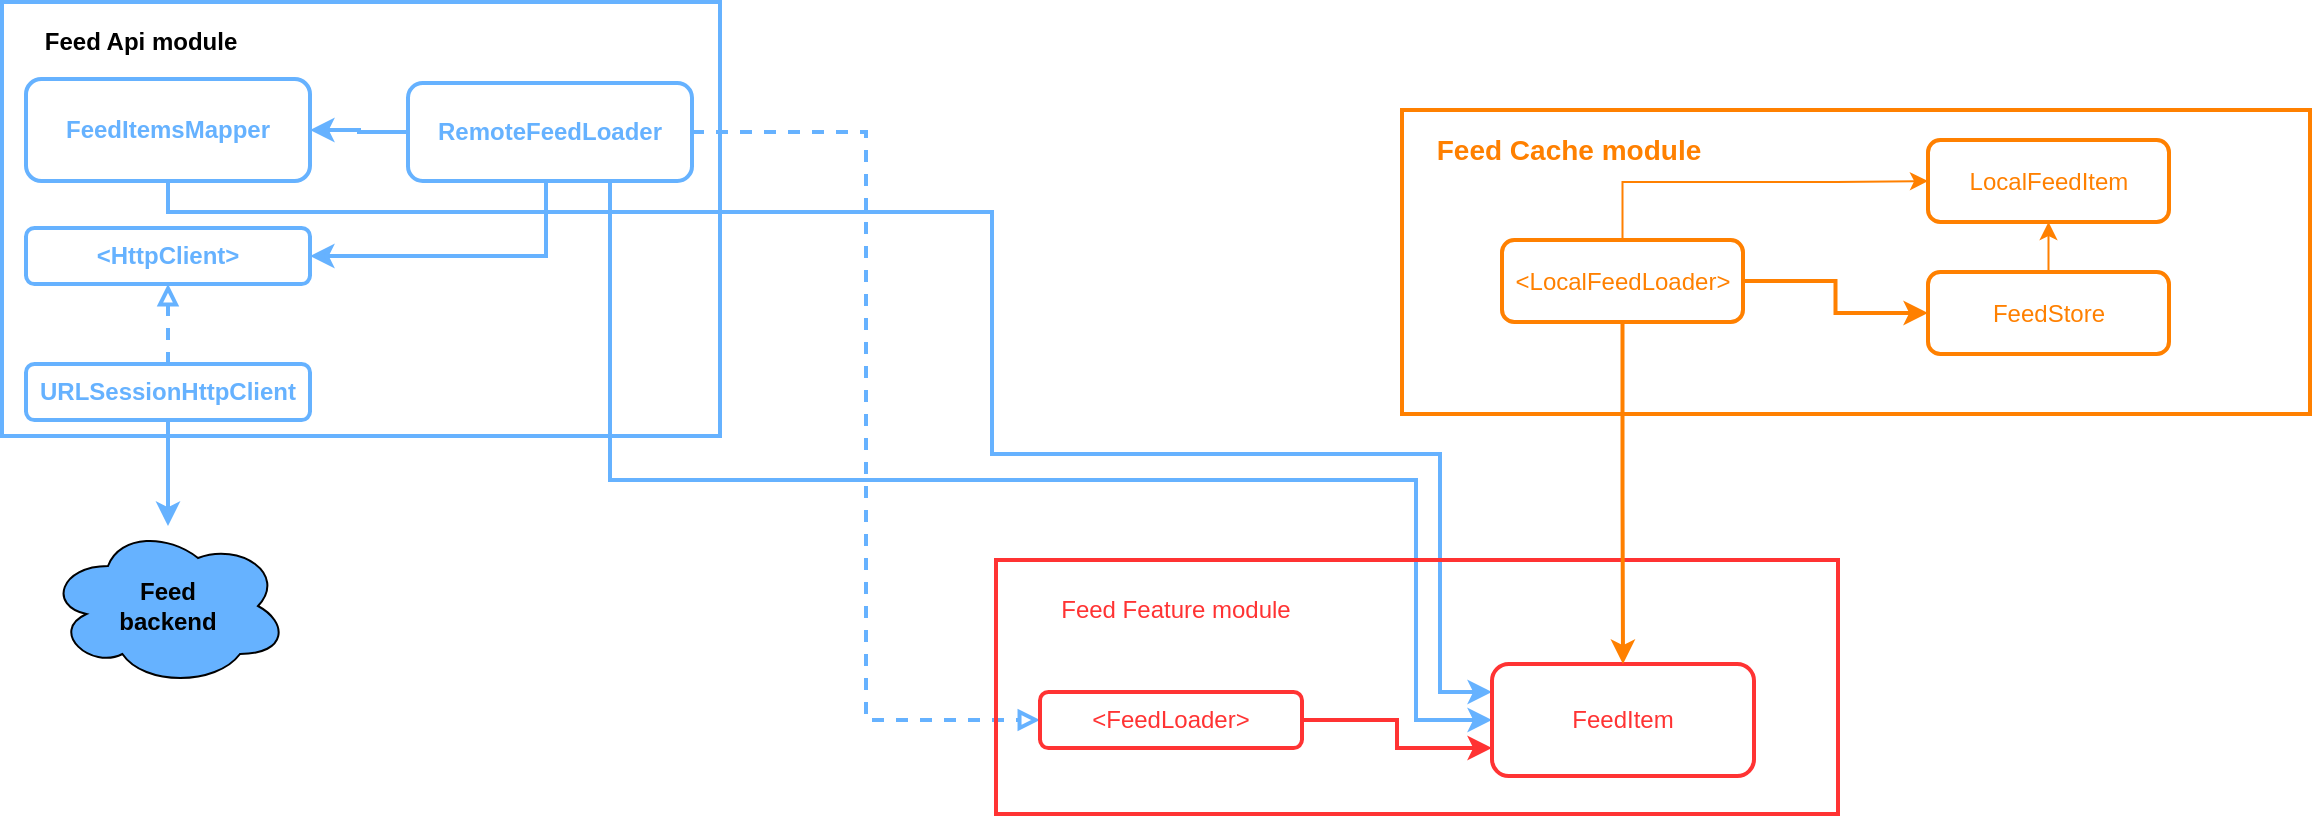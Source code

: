 <mxfile version="20.8.16" type="device"><diagram name="Page-1" id="JbQTSFzjVuFo6YbTb3hy"><mxGraphModel dx="1144" dy="93" grid="0" gridSize="10" guides="1" tooltips="1" connect="1" arrows="1" fold="1" page="0" pageScale="1" pageWidth="1200" pageHeight="1600" math="0" shadow="0"><root><mxCell id="0"/><mxCell id="1" parent="0"/><mxCell id="JF0ixMhO1JOEj9Qa6cPk-6" value="" style="rounded=0;whiteSpace=wrap;html=1;fillColor=none;strokeColor=#66B2FF;strokeWidth=2;" parent="1" vertex="1"><mxGeometry x="-99" y="616" width="359" height="217" as="geometry"/></mxCell><mxCell id="5zimvj36RB4GjiSEvg2k-3" style="edgeStyle=orthogonalEdgeStyle;rounded=0;orthogonalLoop=1;jettySize=auto;html=1;entryX=0;entryY=0.5;entryDx=0;entryDy=0;dashed=1;strokeWidth=2;strokeColor=#66B2FF;endArrow=block;endFill=0;fillColor=#f8cecc;" parent="1" source="5zimvj36RB4GjiSEvg2k-1" target="5zimvj36RB4GjiSEvg2k-2" edge="1"><mxGeometry relative="1" as="geometry"/></mxCell><mxCell id="JF0ixMhO1JOEj9Qa6cPk-3" style="edgeStyle=orthogonalEdgeStyle;rounded=0;orthogonalLoop=1;jettySize=auto;html=1;strokeColor=#66B2FF;strokeWidth=2;" parent="1" source="5zimvj36RB4GjiSEvg2k-1" target="JF0ixMhO1JOEj9Qa6cPk-1" edge="1"><mxGeometry relative="1" as="geometry"/></mxCell><mxCell id="JF0ixMhO1JOEj9Qa6cPk-4" style="edgeStyle=orthogonalEdgeStyle;rounded=0;orthogonalLoop=1;jettySize=auto;html=1;entryX=1;entryY=0.5;entryDx=0;entryDy=0;strokeColor=#66B2FF;strokeWidth=2;" parent="1" source="5zimvj36RB4GjiSEvg2k-1" target="JF0ixMhO1JOEj9Qa6cPk-2" edge="1"><mxGeometry relative="1" as="geometry"><Array as="points"><mxPoint x="173" y="743"/></Array></mxGeometry></mxCell><mxCell id="0cqxnomoK3mpCC8T8W2N-17" style="edgeStyle=orthogonalEdgeStyle;rounded=0;orthogonalLoop=1;jettySize=auto;html=1;entryX=0;entryY=0.5;entryDx=0;entryDy=0;strokeColor=#66B2FF;strokeWidth=2;fontSize=14;fontColor=#FF8000;" parent="1" source="5zimvj36RB4GjiSEvg2k-1" target="0cqxnomoK3mpCC8T8W2N-3" edge="1"><mxGeometry relative="1" as="geometry"><Array as="points"><mxPoint x="205" y="855"/><mxPoint x="608" y="855"/><mxPoint x="608" y="975"/></Array></mxGeometry></mxCell><mxCell id="5zimvj36RB4GjiSEvg2k-1" value="RemoteFeedLoader" style="rounded=1;whiteSpace=wrap;html=1;strokeColor=#66B2FF;strokeWidth=2;container=0;fillColor=none;fontColor=#66B2FF;fontStyle=1" parent="1" vertex="1"><mxGeometry x="104" y="656.5" width="142" height="49" as="geometry"/></mxCell><mxCell id="0cqxnomoK3mpCC8T8W2N-18" style="edgeStyle=orthogonalEdgeStyle;rounded=0;orthogonalLoop=1;jettySize=auto;html=1;entryX=0;entryY=0.25;entryDx=0;entryDy=0;strokeColor=#66B2FF;strokeWidth=2;fontSize=14;fontColor=#FF8000;" parent="1" source="JF0ixMhO1JOEj9Qa6cPk-1" target="0cqxnomoK3mpCC8T8W2N-3" edge="1"><mxGeometry relative="1" as="geometry"><Array as="points"><mxPoint x="-16" y="721"/><mxPoint x="396" y="721"/><mxPoint x="396" y="842"/><mxPoint x="620" y="842"/><mxPoint x="620" y="961"/></Array></mxGeometry></mxCell><mxCell id="JF0ixMhO1JOEj9Qa6cPk-1" value="FeedItemsMapper" style="rounded=1;whiteSpace=wrap;html=1;strokeColor=#66B2FF;strokeWidth=2;container=0;fillColor=none;fontColor=#66B2FF;fontStyle=1" parent="1" vertex="1"><mxGeometry x="-87" y="654.5" width="142" height="51" as="geometry"/></mxCell><mxCell id="JF0ixMhO1JOEj9Qa6cPk-2" value="&amp;lt;HttpClient&amp;gt;" style="rounded=1;whiteSpace=wrap;html=1;strokeColor=#66B2FF;strokeWidth=2;container=0;fillColor=none;fontColor=#66B2FF;fontStyle=1" parent="1" vertex="1"><mxGeometry x="-87" y="729" width="142" height="28" as="geometry"/></mxCell><mxCell id="JF0ixMhO1JOEj9Qa6cPk-8" style="edgeStyle=orthogonalEdgeStyle;rounded=0;orthogonalLoop=1;jettySize=auto;html=1;exitX=0.5;exitY=0;exitDx=0;exitDy=0;entryX=0.5;entryY=1;entryDx=0;entryDy=0;dashed=1;endArrow=block;endFill=0;strokeWidth=2;fillColor=#f8cecc;strokeColor=#66B2FF;" parent="1" source="JF0ixMhO1JOEj9Qa6cPk-7" target="JF0ixMhO1JOEj9Qa6cPk-2" edge="1"><mxGeometry relative="1" as="geometry"/></mxCell><mxCell id="9BtFVUgTjE0rOU651sPU-1" style="edgeStyle=orthogonalEdgeStyle;rounded=0;orthogonalLoop=1;jettySize=auto;html=1;strokeWidth=2;fillColor=#f8cecc;strokeColor=#66B2FF;" parent="1" source="JF0ixMhO1JOEj9Qa6cPk-7" target="9BtFVUgTjE0rOU651sPU-2" edge="1"><mxGeometry relative="1" as="geometry"><mxPoint x="-16" y="871" as="targetPoint"/></mxGeometry></mxCell><mxCell id="JF0ixMhO1JOEj9Qa6cPk-7" value="URLSessionHttpClient" style="rounded=1;whiteSpace=wrap;html=1;strokeColor=#66B2FF;strokeWidth=2;container=0;fillColor=none;fontColor=#66B2FF;fontStyle=1" parent="1" vertex="1"><mxGeometry x="-87" y="797" width="142" height="28" as="geometry"/></mxCell><mxCell id="9BtFVUgTjE0rOU651sPU-2" value="&lt;b&gt;Feed&lt;br&gt;backend&lt;/b&gt;" style="ellipse;shape=cloud;whiteSpace=wrap;html=1;fillColor=#66B2FF;" parent="1" vertex="1"><mxGeometry x="-76" y="878" width="120" height="80" as="geometry"/></mxCell><mxCell id="0cqxnomoK3mpCC8T8W2N-1" value="Feed Api module" style="text;html=1;align=center;verticalAlign=middle;resizable=0;points=[];autosize=1;strokeColor=none;fillColor=none;fontStyle=1" parent="1" vertex="1"><mxGeometry x="-87" y="623" width="114" height="26" as="geometry"/></mxCell><mxCell id="0cqxnomoK3mpCC8T8W2N-7" value="" style="group" parent="1" vertex="1" connectable="0"><mxGeometry x="398" y="895" width="421" height="127" as="geometry"/></mxCell><mxCell id="0cqxnomoK3mpCC8T8W2N-5" value="" style="rounded=0;whiteSpace=wrap;html=1;strokeColor=#FF3333;strokeWidth=2;fontColor=#FF3333;fillColor=none;" parent="0cqxnomoK3mpCC8T8W2N-7" vertex="1"><mxGeometry width="421" height="127" as="geometry"/></mxCell><mxCell id="0cqxnomoK3mpCC8T8W2N-6" value="Feed Feature module" style="text;html=1;strokeColor=none;fillColor=none;align=center;verticalAlign=middle;whiteSpace=wrap;rounded=0;fontColor=#FF3333;" parent="0cqxnomoK3mpCC8T8W2N-7" vertex="1"><mxGeometry x="26" y="10" width="128" height="30" as="geometry"/></mxCell><mxCell id="5zimvj36RB4GjiSEvg2k-2" value="&amp;lt;FeedLoader&amp;gt;" style="rounded=1;whiteSpace=wrap;html=1;fontColor=#FF3333;strokeColor=#FF3333;strokeWidth=2;container=0;" parent="0cqxnomoK3mpCC8T8W2N-7" vertex="1"><mxGeometry x="22" y="66" width="131" height="28" as="geometry"/></mxCell><mxCell id="0cqxnomoK3mpCC8T8W2N-3" value="FeedItem" style="rounded=1;whiteSpace=wrap;html=1;fontColor=#FF3333;strokeColor=#FF3333;strokeWidth=2;container=0;" parent="0cqxnomoK3mpCC8T8W2N-7" vertex="1"><mxGeometry x="248" y="52" width="131" height="56" as="geometry"/></mxCell><mxCell id="0cqxnomoK3mpCC8T8W2N-4" style="edgeStyle=orthogonalEdgeStyle;rounded=0;orthogonalLoop=1;jettySize=auto;html=1;entryX=0;entryY=0.75;entryDx=0;entryDy=0;strokeColor=#FF3333;strokeWidth=2;fontColor=#FF3333;" parent="0cqxnomoK3mpCC8T8W2N-7" source="5zimvj36RB4GjiSEvg2k-2" target="0cqxnomoK3mpCC8T8W2N-3" edge="1"><mxGeometry relative="1" as="geometry"/></mxCell><mxCell id="0cqxnomoK3mpCC8T8W2N-13" value="" style="group" parent="1" vertex="1" connectable="0"><mxGeometry x="601" y="670" width="454" height="152" as="geometry"/></mxCell><mxCell id="0cqxnomoK3mpCC8T8W2N-14" value="" style="group" parent="0cqxnomoK3mpCC8T8W2N-13" vertex="1" connectable="0"><mxGeometry width="454" height="152" as="geometry"/></mxCell><mxCell id="0cqxnomoK3mpCC8T8W2N-8" value="" style="rounded=0;whiteSpace=wrap;html=1;strokeColor=#FF8000;strokeWidth=2;fontColor=#FF3333;fillColor=none;" parent="0cqxnomoK3mpCC8T8W2N-14" vertex="1"><mxGeometry width="454" height="152" as="geometry"/></mxCell><mxCell id="0cqxnomoK3mpCC8T8W2N-9" value="Feed Cache module" style="text;strokeColor=none;fillColor=none;align=center;verticalAlign=middle;rounded=0;fontColor=#FF8000;labelBackgroundColor=none;labelBorderColor=none;html=1;whiteSpace=wrap;fontStyle=1;fontSize=14;" parent="0cqxnomoK3mpCC8T8W2N-14" vertex="1"><mxGeometry x="7" y="5" width="153" height="30" as="geometry"/></mxCell><mxCell id="VDQ6M6mwDXlkVMYjaC-m-8" style="edgeStyle=orthogonalEdgeStyle;rounded=0;orthogonalLoop=1;jettySize=auto;html=1;entryX=0;entryY=0.5;entryDx=0;entryDy=0;strokeColor=#FF8000;" edge="1" parent="0cqxnomoK3mpCC8T8W2N-14" source="0cqxnomoK3mpCC8T8W2N-10" target="VDQ6M6mwDXlkVMYjaC-m-2"><mxGeometry relative="1" as="geometry"><Array as="points"><mxPoint x="110" y="36"/><mxPoint x="217" y="36"/></Array></mxGeometry></mxCell><mxCell id="0cqxnomoK3mpCC8T8W2N-10" value="&amp;lt;LocalFeedLoader&amp;gt;" style="rounded=1;whiteSpace=wrap;html=1;strokeColor=#FF8000;strokeWidth=2;fontColor=#FF8000;fillColor=none;" parent="0cqxnomoK3mpCC8T8W2N-14" vertex="1"><mxGeometry x="50" y="65" width="120.5" height="41" as="geometry"/></mxCell><mxCell id="VDQ6M6mwDXlkVMYjaC-m-7" style="edgeStyle=orthogonalEdgeStyle;rounded=0;orthogonalLoop=1;jettySize=auto;html=1;entryX=0.5;entryY=1;entryDx=0;entryDy=0;strokeColor=#FF8000;" edge="1" parent="0cqxnomoK3mpCC8T8W2N-14" source="0cqxnomoK3mpCC8T8W2N-11" target="VDQ6M6mwDXlkVMYjaC-m-2"><mxGeometry relative="1" as="geometry"/></mxCell><mxCell id="0cqxnomoK3mpCC8T8W2N-11" value="FeedStore" style="rounded=1;whiteSpace=wrap;html=1;strokeColor=#FF8000;strokeWidth=2;fontColor=#FF8000;fillColor=none;" parent="0cqxnomoK3mpCC8T8W2N-14" vertex="1"><mxGeometry x="263" y="81" width="120.5" height="41" as="geometry"/></mxCell><mxCell id="0cqxnomoK3mpCC8T8W2N-12" style="edgeStyle=orthogonalEdgeStyle;rounded=0;orthogonalLoop=1;jettySize=auto;html=1;strokeColor=#FF8000;strokeWidth=2;fontSize=14;fontColor=#FF8000;" parent="0cqxnomoK3mpCC8T8W2N-14" source="0cqxnomoK3mpCC8T8W2N-10" target="0cqxnomoK3mpCC8T8W2N-11" edge="1"><mxGeometry relative="1" as="geometry"/></mxCell><mxCell id="VDQ6M6mwDXlkVMYjaC-m-2" value="LocalFeedItem" style="rounded=1;whiteSpace=wrap;html=1;strokeColor=#FF8000;strokeWidth=2;fontColor=#FF8000;fillColor=none;" vertex="1" parent="0cqxnomoK3mpCC8T8W2N-14"><mxGeometry x="263" y="15" width="120.5" height="41" as="geometry"/></mxCell><mxCell id="0cqxnomoK3mpCC8T8W2N-15" style="edgeStyle=orthogonalEdgeStyle;rounded=0;orthogonalLoop=1;jettySize=auto;html=1;entryX=0.5;entryY=0;entryDx=0;entryDy=0;strokeColor=#FF8000;strokeWidth=2;fontSize=14;fontColor=#FF8000;" parent="1" source="0cqxnomoK3mpCC8T8W2N-10" target="0cqxnomoK3mpCC8T8W2N-3" edge="1"><mxGeometry relative="1" as="geometry"/></mxCell></root></mxGraphModel></diagram></mxfile>